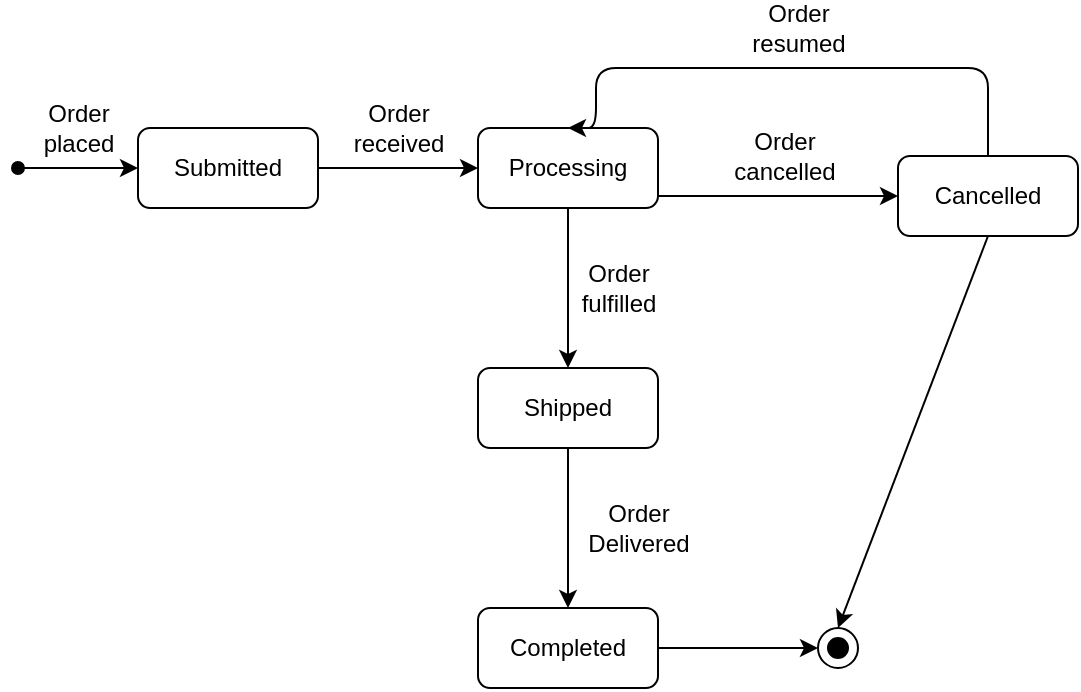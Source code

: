 <mxfile version="13.0.3" type="device"><diagram id="E-igNP9FXmAGbOX9KPCu" name="Page-1"><mxGraphModel dx="946" dy="680" grid="1" gridSize="10" guides="1" tooltips="1" connect="1" arrows="1" fold="1" page="1" pageScale="1" pageWidth="850" pageHeight="1100" math="0" shadow="0"><root><mxCell id="0"/><mxCell id="1" parent="0"/><mxCell id="faZbdWuGrTbzr41yvuDr-6" value="" style="edgeStyle=orthogonalEdgeStyle;rounded=0;orthogonalLoop=1;jettySize=auto;html=1;" parent="1" source="faZbdWuGrTbzr41yvuDr-1" target="faZbdWuGrTbzr41yvuDr-2" edge="1"><mxGeometry relative="1" as="geometry"/></mxCell><mxCell id="faZbdWuGrTbzr41yvuDr-16" value="Order&lt;br&gt;received" style="text;html=1;resizable=0;points=[];align=center;verticalAlign=middle;labelBackgroundColor=none;" parent="faZbdWuGrTbzr41yvuDr-6" vertex="1" connectable="0"><mxGeometry x="-0.25" y="-3" relative="1" as="geometry"><mxPoint x="10" y="-23" as="offset"/></mxGeometry></mxCell><mxCell id="faZbdWuGrTbzr41yvuDr-1" value="Submitted" style="rounded=1;whiteSpace=wrap;html=1;" parent="1" vertex="1"><mxGeometry x="340" y="190" width="90" height="40" as="geometry"/></mxCell><mxCell id="faZbdWuGrTbzr41yvuDr-4" value="" style="edgeStyle=orthogonalEdgeStyle;rounded=0;orthogonalLoop=1;jettySize=auto;html=1;" parent="1" source="faZbdWuGrTbzr41yvuDr-2" target="faZbdWuGrTbzr41yvuDr-3" edge="1"><mxGeometry relative="1" as="geometry"><Array as="points"><mxPoint x="660" y="224"/><mxPoint x="660" y="224"/></Array></mxGeometry></mxCell><mxCell id="faZbdWuGrTbzr41yvuDr-13" value="Order&lt;br&gt;cancelled" style="text;html=1;resizable=0;points=[];align=center;verticalAlign=middle;labelBackgroundColor=none;" parent="faZbdWuGrTbzr41yvuDr-4" vertex="1" connectable="0"><mxGeometry x="0.152" y="-2" relative="1" as="geometry"><mxPoint x="-6" y="-22" as="offset"/></mxGeometry></mxCell><mxCell id="faZbdWuGrTbzr41yvuDr-8" value="" style="edgeStyle=orthogonalEdgeStyle;rounded=0;orthogonalLoop=1;jettySize=auto;html=1;exitX=0.5;exitY=1;exitDx=0;exitDy=0;" parent="1" source="faZbdWuGrTbzr41yvuDr-2" target="faZbdWuGrTbzr41yvuDr-7" edge="1"><mxGeometry relative="1" as="geometry"/></mxCell><mxCell id="faZbdWuGrTbzr41yvuDr-12" value="Order&lt;br&gt;fulfilled" style="text;html=1;resizable=0;points=[];align=center;verticalAlign=middle;labelBackgroundColor=none;" parent="faZbdWuGrTbzr41yvuDr-8" vertex="1" connectable="0"><mxGeometry x="0.25" y="3" relative="1" as="geometry"><mxPoint x="22" y="-10" as="offset"/></mxGeometry></mxCell><mxCell id="faZbdWuGrTbzr41yvuDr-2" value="Processing" style="rounded=1;whiteSpace=wrap;html=1;" parent="1" vertex="1"><mxGeometry x="510" y="190" width="90" height="40" as="geometry"/></mxCell><mxCell id="faZbdWuGrTbzr41yvuDr-10" value="" style="edgeStyle=orthogonalEdgeStyle;rounded=0;orthogonalLoop=1;jettySize=auto;html=1;" parent="1" source="faZbdWuGrTbzr41yvuDr-7" target="faZbdWuGrTbzr41yvuDr-9" edge="1"><mxGeometry relative="1" as="geometry"/></mxCell><mxCell id="faZbdWuGrTbzr41yvuDr-11" value="Order&lt;br&gt;Delivered" style="text;html=1;resizable=0;points=[];align=center;verticalAlign=middle;labelBackgroundColor=none;" parent="faZbdWuGrTbzr41yvuDr-10" vertex="1" connectable="0"><mxGeometry x="-0.25" relative="1" as="geometry"><mxPoint x="35" y="10" as="offset"/></mxGeometry></mxCell><mxCell id="faZbdWuGrTbzr41yvuDr-7" value="Shipped" style="rounded=1;whiteSpace=wrap;html=1;" parent="1" vertex="1"><mxGeometry x="510" y="310" width="90" height="40" as="geometry"/></mxCell><mxCell id="faZbdWuGrTbzr41yvuDr-9" value="Completed" style="rounded=1;whiteSpace=wrap;html=1;" parent="1" vertex="1"><mxGeometry x="510" y="430" width="90" height="40" as="geometry"/></mxCell><mxCell id="faZbdWuGrTbzr41yvuDr-14" style="edgeStyle=orthogonalEdgeStyle;rounded=1;orthogonalLoop=1;jettySize=auto;html=1;exitX=0.5;exitY=0;exitDx=0;exitDy=0;entryX=0.5;entryY=0;entryDx=0;entryDy=0;" parent="1" source="faZbdWuGrTbzr41yvuDr-3" target="faZbdWuGrTbzr41yvuDr-2" edge="1"><mxGeometry relative="1" as="geometry"><Array as="points"><mxPoint x="765" y="160"/><mxPoint x="569" y="160"/></Array></mxGeometry></mxCell><mxCell id="faZbdWuGrTbzr41yvuDr-15" value="Order&lt;br&gt;resumed" style="text;html=1;resizable=0;points=[];align=center;verticalAlign=middle;labelBackgroundColor=none;" parent="faZbdWuGrTbzr41yvuDr-14" vertex="1" connectable="0"><mxGeometry x="-0.082" y="-3" relative="1" as="geometry"><mxPoint x="-9" y="-17" as="offset"/></mxGeometry></mxCell><mxCell id="faZbdWuGrTbzr41yvuDr-3" value="Cancelled" style="rounded=1;whiteSpace=wrap;html=1;" parent="1" vertex="1"><mxGeometry x="720" y="204" width="90" height="40" as="geometry"/></mxCell><mxCell id="faZbdWuGrTbzr41yvuDr-17" value="" style="endArrow=classic;html=1;entryX=0;entryY=0.5;entryDx=0;entryDy=0;startArrow=oval;startFill=1;" parent="1" target="faZbdWuGrTbzr41yvuDr-1" edge="1"><mxGeometry width="50" height="50" relative="1" as="geometry"><mxPoint x="280" y="210" as="sourcePoint"/><mxPoint x="390" y="490" as="targetPoint"/></mxGeometry></mxCell><mxCell id="faZbdWuGrTbzr41yvuDr-18" value="Order&lt;br&gt;placed" style="text;html=1;resizable=0;points=[];align=center;verticalAlign=middle;labelBackgroundColor=none;" parent="faZbdWuGrTbzr41yvuDr-17" vertex="1" connectable="0"><mxGeometry x="-0.5" y="-2" relative="1" as="geometry"><mxPoint x="15" y="-22" as="offset"/></mxGeometry></mxCell><mxCell id="-0QhtpajSL_617CQ10Zb-1" value="" style="ellipse;whiteSpace=wrap;html=1;fillColor=#FFFFFF;" parent="1" vertex="1"><mxGeometry x="680" y="440" width="20" height="20" as="geometry"/></mxCell><mxCell id="-0QhtpajSL_617CQ10Zb-2" value="" style="endArrow=classic;html=1;exitX=1;exitY=0.5;exitDx=0;exitDy=0;entryX=0;entryY=0.5;entryDx=0;entryDy=0;" parent="1" source="faZbdWuGrTbzr41yvuDr-9" target="-0QhtpajSL_617CQ10Zb-1" edge="1"><mxGeometry width="50" height="50" relative="1" as="geometry"><mxPoint x="400" y="370" as="sourcePoint"/><mxPoint x="450" y="320" as="targetPoint"/></mxGeometry></mxCell><mxCell id="-0QhtpajSL_617CQ10Zb-4" value="" style="ellipse;whiteSpace=wrap;html=1;shadow=0;strokeColor=#000000;fillColor=#000000;" parent="1" vertex="1"><mxGeometry x="685" y="445" width="10" height="10" as="geometry"/></mxCell><mxCell id="SPVbAXDNlkZNx9goNKXX-1" value="" style="endArrow=classic;html=1;exitX=0.5;exitY=1;exitDx=0;exitDy=0;entryX=0.5;entryY=0;entryDx=0;entryDy=0;" edge="1" parent="1" source="faZbdWuGrTbzr41yvuDr-3" target="-0QhtpajSL_617CQ10Zb-1"><mxGeometry width="50" height="50" relative="1" as="geometry"><mxPoint x="400" y="370" as="sourcePoint"/><mxPoint x="450" y="320" as="targetPoint"/></mxGeometry></mxCell></root></mxGraphModel></diagram></mxfile>